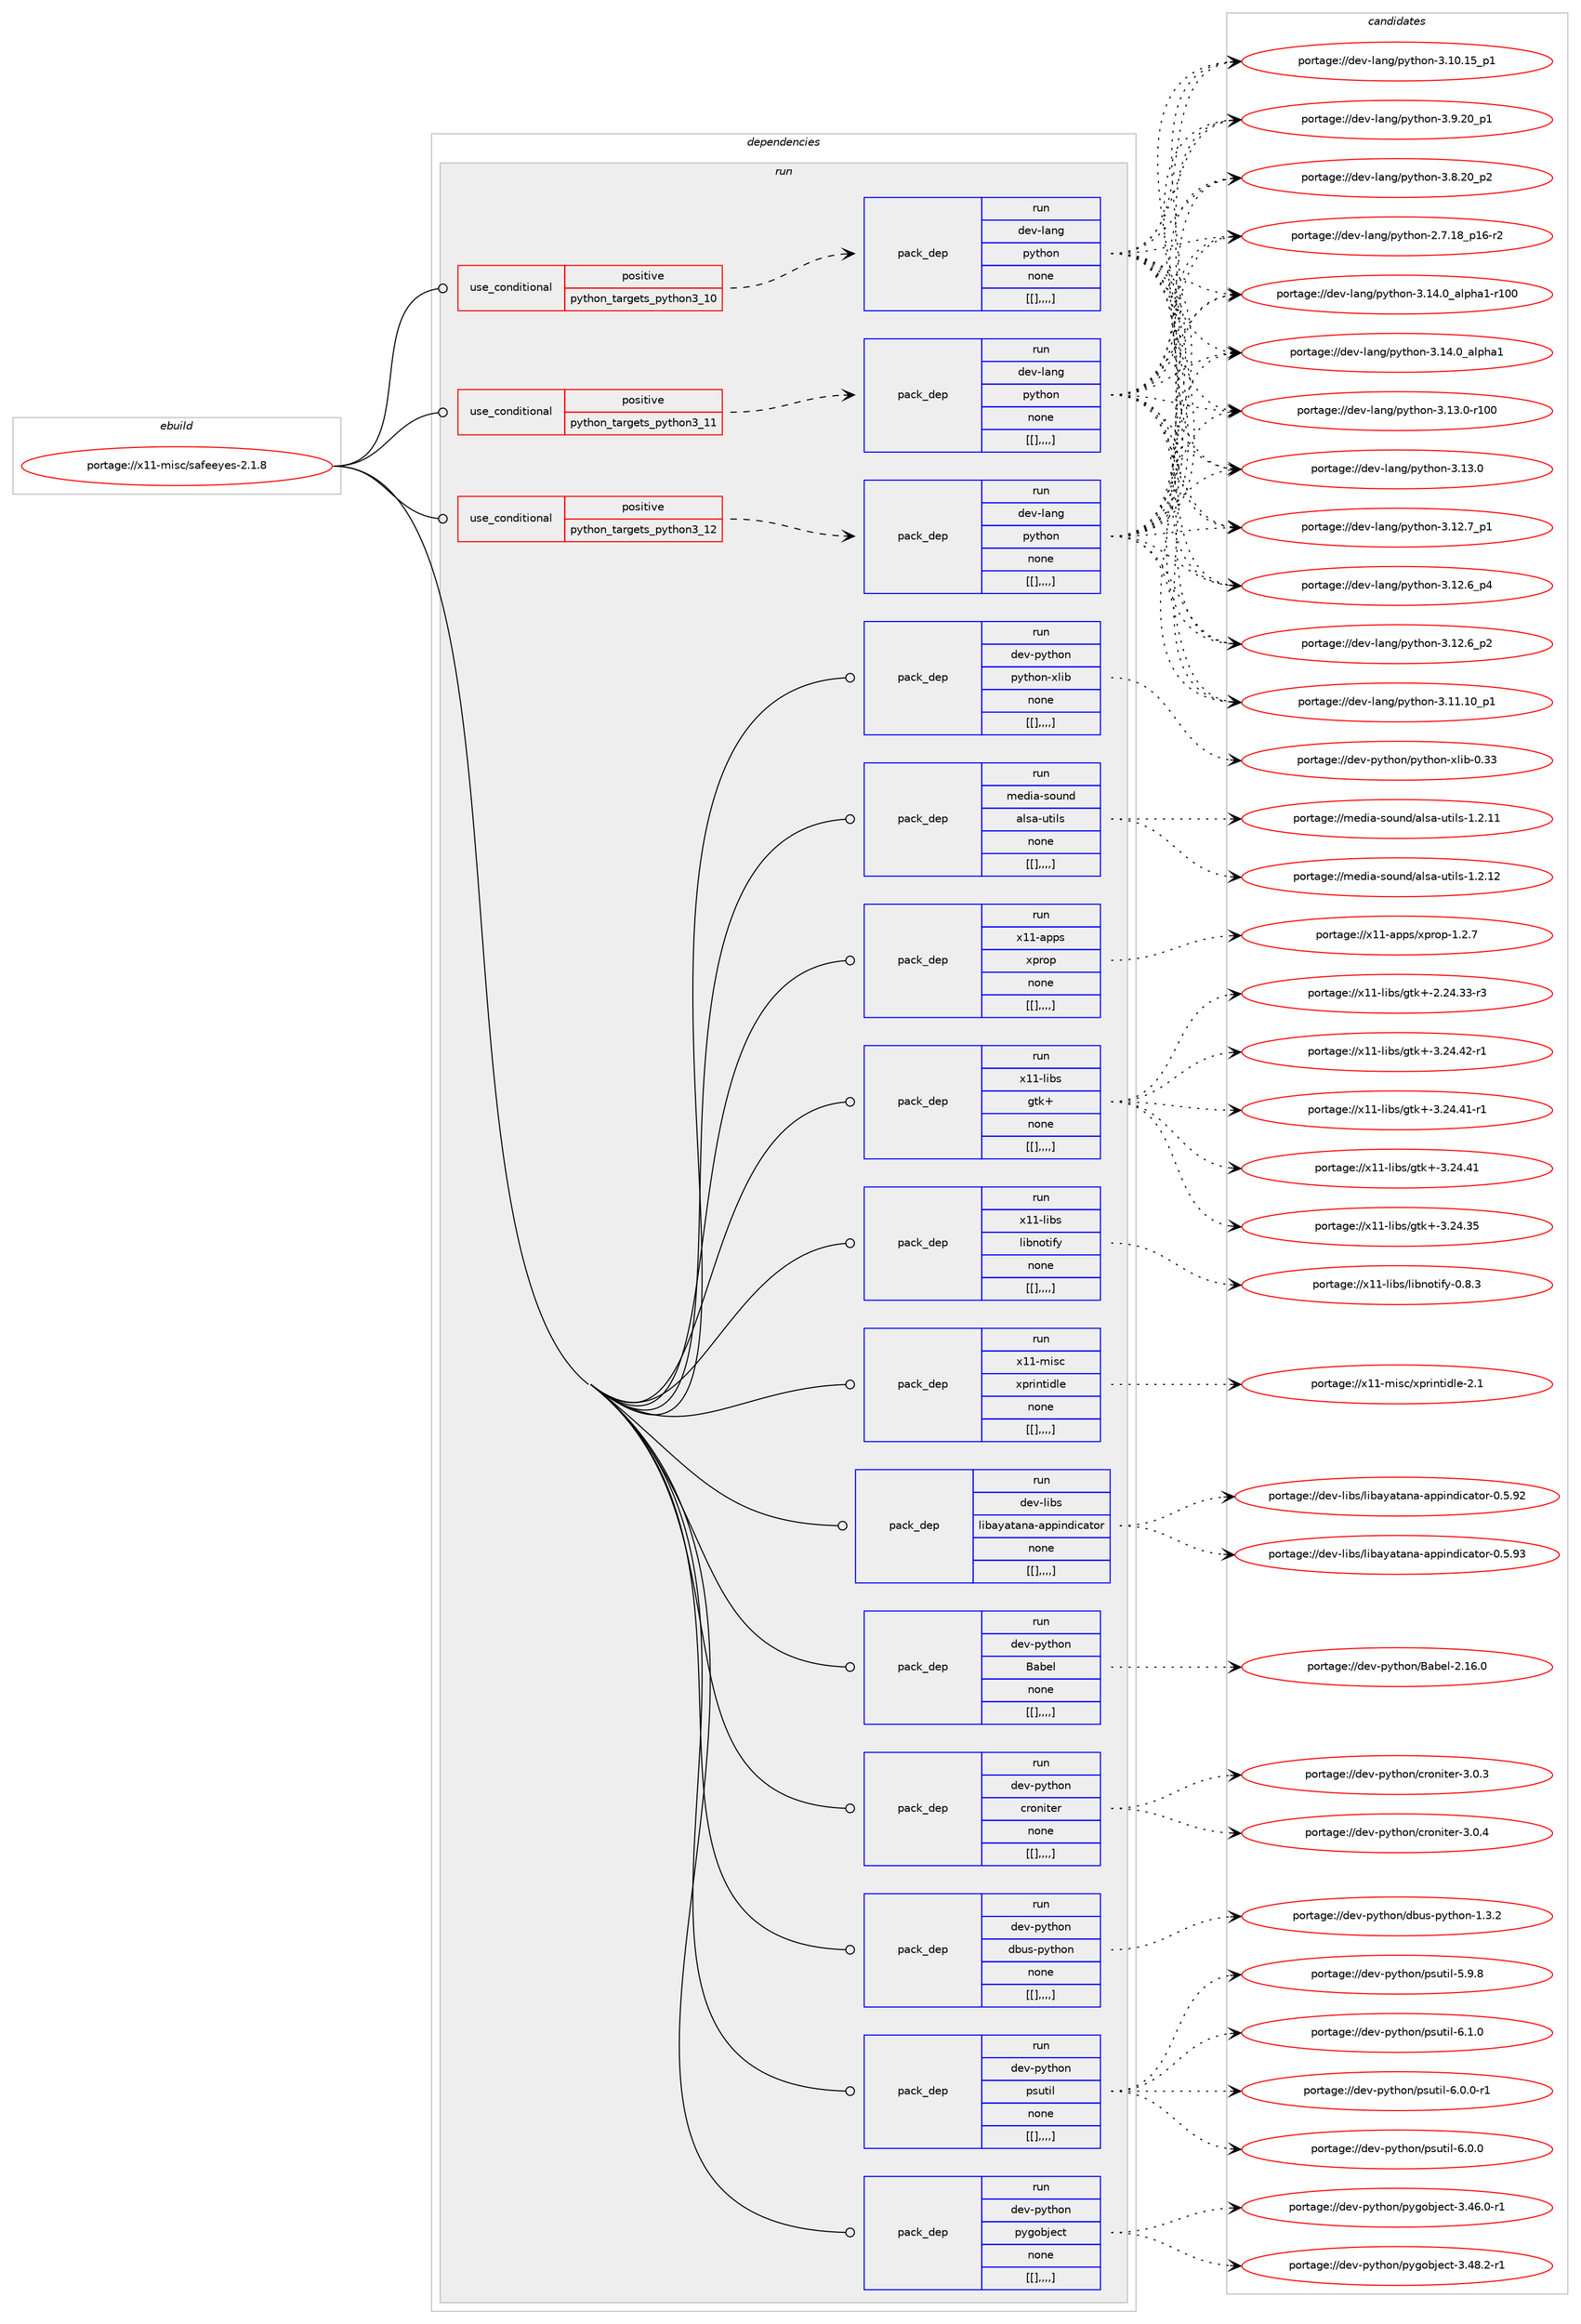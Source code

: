 digraph prolog {

# *************
# Graph options
# *************

newrank=true;
concentrate=true;
compound=true;
graph [rankdir=LR,fontname=Helvetica,fontsize=10,ranksep=1.5];#, ranksep=2.5, nodesep=0.2];
edge  [arrowhead=vee];
node  [fontname=Helvetica,fontsize=10];

# **********
# The ebuild
# **********

subgraph cluster_leftcol {
color=gray;
label=<<i>ebuild</i>>;
id [label="portage://x11-misc/safeeyes-2.1.8", color=red, width=4, href="../x11-misc/safeeyes-2.1.8.svg"];
}

# ****************
# The dependencies
# ****************

subgraph cluster_midcol {
color=gray;
label=<<i>dependencies</i>>;
subgraph cluster_compile {
fillcolor="#eeeeee";
style=filled;
label=<<i>compile</i>>;
}
subgraph cluster_compileandrun {
fillcolor="#eeeeee";
style=filled;
label=<<i>compile and run</i>>;
}
subgraph cluster_run {
fillcolor="#eeeeee";
style=filled;
label=<<i>run</i>>;
subgraph cond129733 {
dependency486622 [label=<<TABLE BORDER="0" CELLBORDER="1" CELLSPACING="0" CELLPADDING="4"><TR><TD ROWSPAN="3" CELLPADDING="10">use_conditional</TD></TR><TR><TD>positive</TD></TR><TR><TD>python_targets_python3_10</TD></TR></TABLE>>, shape=none, color=red];
subgraph pack353227 {
dependency486641 [label=<<TABLE BORDER="0" CELLBORDER="1" CELLSPACING="0" CELLPADDING="4" WIDTH="220"><TR><TD ROWSPAN="6" CELLPADDING="30">pack_dep</TD></TR><TR><TD WIDTH="110">run</TD></TR><TR><TD>dev-lang</TD></TR><TR><TD>python</TD></TR><TR><TD>none</TD></TR><TR><TD>[[],,,,]</TD></TR></TABLE>>, shape=none, color=blue];
}
dependency486622:e -> dependency486641:w [weight=20,style="dashed",arrowhead="vee"];
}
id:e -> dependency486622:w [weight=20,style="solid",arrowhead="odot"];
subgraph cond129747 {
dependency486680 [label=<<TABLE BORDER="0" CELLBORDER="1" CELLSPACING="0" CELLPADDING="4"><TR><TD ROWSPAN="3" CELLPADDING="10">use_conditional</TD></TR><TR><TD>positive</TD></TR><TR><TD>python_targets_python3_11</TD></TR></TABLE>>, shape=none, color=red];
subgraph pack353286 {
dependency486698 [label=<<TABLE BORDER="0" CELLBORDER="1" CELLSPACING="0" CELLPADDING="4" WIDTH="220"><TR><TD ROWSPAN="6" CELLPADDING="30">pack_dep</TD></TR><TR><TD WIDTH="110">run</TD></TR><TR><TD>dev-lang</TD></TR><TR><TD>python</TD></TR><TR><TD>none</TD></TR><TR><TD>[[],,,,]</TD></TR></TABLE>>, shape=none, color=blue];
}
dependency486680:e -> dependency486698:w [weight=20,style="dashed",arrowhead="vee"];
}
id:e -> dependency486680:w [weight=20,style="solid",arrowhead="odot"];
subgraph cond129754 {
dependency486716 [label=<<TABLE BORDER="0" CELLBORDER="1" CELLSPACING="0" CELLPADDING="4"><TR><TD ROWSPAN="3" CELLPADDING="10">use_conditional</TD></TR><TR><TD>positive</TD></TR><TR><TD>python_targets_python3_12</TD></TR></TABLE>>, shape=none, color=red];
subgraph pack353303 {
dependency486739 [label=<<TABLE BORDER="0" CELLBORDER="1" CELLSPACING="0" CELLPADDING="4" WIDTH="220"><TR><TD ROWSPAN="6" CELLPADDING="30">pack_dep</TD></TR><TR><TD WIDTH="110">run</TD></TR><TR><TD>dev-lang</TD></TR><TR><TD>python</TD></TR><TR><TD>none</TD></TR><TR><TD>[[],,,,]</TD></TR></TABLE>>, shape=none, color=blue];
}
dependency486716:e -> dependency486739:w [weight=20,style="dashed",arrowhead="vee"];
}
id:e -> dependency486716:w [weight=20,style="solid",arrowhead="odot"];
subgraph pack353321 {
dependency486744 [label=<<TABLE BORDER="0" CELLBORDER="1" CELLSPACING="0" CELLPADDING="4" WIDTH="220"><TR><TD ROWSPAN="6" CELLPADDING="30">pack_dep</TD></TR><TR><TD WIDTH="110">run</TD></TR><TR><TD>dev-libs</TD></TR><TR><TD>libayatana-appindicator</TD></TR><TR><TD>none</TD></TR><TR><TD>[[],,,,]</TD></TR></TABLE>>, shape=none, color=blue];
}
id:e -> dependency486744:w [weight=20,style="solid",arrowhead="odot"];
subgraph pack353348 {
dependency486777 [label=<<TABLE BORDER="0" CELLBORDER="1" CELLSPACING="0" CELLPADDING="4" WIDTH="220"><TR><TD ROWSPAN="6" CELLPADDING="30">pack_dep</TD></TR><TR><TD WIDTH="110">run</TD></TR><TR><TD>dev-python</TD></TR><TR><TD>Babel</TD></TR><TR><TD>none</TD></TR><TR><TD>[[],,,,]</TD></TR></TABLE>>, shape=none, color=blue];
}
id:e -> dependency486777:w [weight=20,style="solid",arrowhead="odot"];
subgraph pack353350 {
dependency486835 [label=<<TABLE BORDER="0" CELLBORDER="1" CELLSPACING="0" CELLPADDING="4" WIDTH="220"><TR><TD ROWSPAN="6" CELLPADDING="30">pack_dep</TD></TR><TR><TD WIDTH="110">run</TD></TR><TR><TD>dev-python</TD></TR><TR><TD>croniter</TD></TR><TR><TD>none</TD></TR><TR><TD>[[],,,,]</TD></TR></TABLE>>, shape=none, color=blue];
}
id:e -> dependency486835:w [weight=20,style="solid",arrowhead="odot"];
subgraph pack353394 {
dependency486854 [label=<<TABLE BORDER="0" CELLBORDER="1" CELLSPACING="0" CELLPADDING="4" WIDTH="220"><TR><TD ROWSPAN="6" CELLPADDING="30">pack_dep</TD></TR><TR><TD WIDTH="110">run</TD></TR><TR><TD>dev-python</TD></TR><TR><TD>dbus-python</TD></TR><TR><TD>none</TD></TR><TR><TD>[[],,,,]</TD></TR></TABLE>>, shape=none, color=blue];
}
id:e -> dependency486854:w [weight=20,style="solid",arrowhead="odot"];
subgraph pack353417 {
dependency486892 [label=<<TABLE BORDER="0" CELLBORDER="1" CELLSPACING="0" CELLPADDING="4" WIDTH="220"><TR><TD ROWSPAN="6" CELLPADDING="30">pack_dep</TD></TR><TR><TD WIDTH="110">run</TD></TR><TR><TD>dev-python</TD></TR><TR><TD>psutil</TD></TR><TR><TD>none</TD></TR><TR><TD>[[],,,,]</TD></TR></TABLE>>, shape=none, color=blue];
}
id:e -> dependency486892:w [weight=20,style="solid",arrowhead="odot"];
subgraph pack353450 {
dependency486912 [label=<<TABLE BORDER="0" CELLBORDER="1" CELLSPACING="0" CELLPADDING="4" WIDTH="220"><TR><TD ROWSPAN="6" CELLPADDING="30">pack_dep</TD></TR><TR><TD WIDTH="110">run</TD></TR><TR><TD>dev-python</TD></TR><TR><TD>pygobject</TD></TR><TR><TD>none</TD></TR><TR><TD>[[],,,,]</TD></TR></TABLE>>, shape=none, color=blue];
}
id:e -> dependency486912:w [weight=20,style="solid",arrowhead="odot"];
subgraph pack353462 {
dependency486918 [label=<<TABLE BORDER="0" CELLBORDER="1" CELLSPACING="0" CELLPADDING="4" WIDTH="220"><TR><TD ROWSPAN="6" CELLPADDING="30">pack_dep</TD></TR><TR><TD WIDTH="110">run</TD></TR><TR><TD>dev-python</TD></TR><TR><TD>python-xlib</TD></TR><TR><TD>none</TD></TR><TR><TD>[[],,,,]</TD></TR></TABLE>>, shape=none, color=blue];
}
id:e -> dependency486918:w [weight=20,style="solid",arrowhead="odot"];
subgraph pack353477 {
dependency486951 [label=<<TABLE BORDER="0" CELLBORDER="1" CELLSPACING="0" CELLPADDING="4" WIDTH="220"><TR><TD ROWSPAN="6" CELLPADDING="30">pack_dep</TD></TR><TR><TD WIDTH="110">run</TD></TR><TR><TD>media-sound</TD></TR><TR><TD>alsa-utils</TD></TR><TR><TD>none</TD></TR><TR><TD>[[],,,,]</TD></TR></TABLE>>, shape=none, color=blue];
}
id:e -> dependency486951:w [weight=20,style="solid",arrowhead="odot"];
subgraph pack353499 {
dependency486991 [label=<<TABLE BORDER="0" CELLBORDER="1" CELLSPACING="0" CELLPADDING="4" WIDTH="220"><TR><TD ROWSPAN="6" CELLPADDING="30">pack_dep</TD></TR><TR><TD WIDTH="110">run</TD></TR><TR><TD>x11-apps</TD></TR><TR><TD>xprop</TD></TR><TR><TD>none</TD></TR><TR><TD>[[],,,,]</TD></TR></TABLE>>, shape=none, color=blue];
}
id:e -> dependency486991:w [weight=20,style="solid",arrowhead="odot"];
subgraph pack353560 {
dependency487135 [label=<<TABLE BORDER="0" CELLBORDER="1" CELLSPACING="0" CELLPADDING="4" WIDTH="220"><TR><TD ROWSPAN="6" CELLPADDING="30">pack_dep</TD></TR><TR><TD WIDTH="110">run</TD></TR><TR><TD>x11-libs</TD></TR><TR><TD>gtk+</TD></TR><TR><TD>none</TD></TR><TR><TD>[[],,,,]</TD></TR></TABLE>>, shape=none, color=blue];
}
id:e -> dependency487135:w [weight=20,style="solid",arrowhead="odot"];
subgraph pack353673 {
dependency487158 [label=<<TABLE BORDER="0" CELLBORDER="1" CELLSPACING="0" CELLPADDING="4" WIDTH="220"><TR><TD ROWSPAN="6" CELLPADDING="30">pack_dep</TD></TR><TR><TD WIDTH="110">run</TD></TR><TR><TD>x11-libs</TD></TR><TR><TD>libnotify</TD></TR><TR><TD>none</TD></TR><TR><TD>[[],,,,]</TD></TR></TABLE>>, shape=none, color=blue];
}
id:e -> dependency487158:w [weight=20,style="solid",arrowhead="odot"];
subgraph pack353697 {
dependency487209 [label=<<TABLE BORDER="0" CELLBORDER="1" CELLSPACING="0" CELLPADDING="4" WIDTH="220"><TR><TD ROWSPAN="6" CELLPADDING="30">pack_dep</TD></TR><TR><TD WIDTH="110">run</TD></TR><TR><TD>x11-misc</TD></TR><TR><TD>xprintidle</TD></TR><TR><TD>none</TD></TR><TR><TD>[[],,,,]</TD></TR></TABLE>>, shape=none, color=blue];
}
id:e -> dependency487209:w [weight=20,style="solid",arrowhead="odot"];
}
}

# **************
# The candidates
# **************

subgraph cluster_choices {
rank=same;
color=gray;
label=<<i>candidates</i>>;

subgraph choice353123 {
color=black;
nodesep=1;
choice100101118451089711010347112121116104111110455146495246489597108112104974945114494848 [label="portage://dev-lang/python-3.14.0_alpha1-r100", color=red, width=4,href="../dev-lang/python-3.14.0_alpha1-r100.svg"];
choice1001011184510897110103471121211161041111104551464952464895971081121049749 [label="portage://dev-lang/python-3.14.0_alpha1", color=red, width=4,href="../dev-lang/python-3.14.0_alpha1.svg"];
choice1001011184510897110103471121211161041111104551464951464845114494848 [label="portage://dev-lang/python-3.13.0-r100", color=red, width=4,href="../dev-lang/python-3.13.0-r100.svg"];
choice10010111845108971101034711212111610411111045514649514648 [label="portage://dev-lang/python-3.13.0", color=red, width=4,href="../dev-lang/python-3.13.0.svg"];
choice100101118451089711010347112121116104111110455146495046559511249 [label="portage://dev-lang/python-3.12.7_p1", color=red, width=4,href="../dev-lang/python-3.12.7_p1.svg"];
choice100101118451089711010347112121116104111110455146495046549511252 [label="portage://dev-lang/python-3.12.6_p4", color=red, width=4,href="../dev-lang/python-3.12.6_p4.svg"];
choice100101118451089711010347112121116104111110455146495046549511250 [label="portage://dev-lang/python-3.12.6_p2", color=red, width=4,href="../dev-lang/python-3.12.6_p2.svg"];
choice10010111845108971101034711212111610411111045514649494649489511249 [label="portage://dev-lang/python-3.11.10_p1", color=red, width=4,href="../dev-lang/python-3.11.10_p1.svg"];
choice10010111845108971101034711212111610411111045514649484649539511249 [label="portage://dev-lang/python-3.10.15_p1", color=red, width=4,href="../dev-lang/python-3.10.15_p1.svg"];
choice100101118451089711010347112121116104111110455146574650489511249 [label="portage://dev-lang/python-3.9.20_p1", color=red, width=4,href="../dev-lang/python-3.9.20_p1.svg"];
choice100101118451089711010347112121116104111110455146564650489511250 [label="portage://dev-lang/python-3.8.20_p2", color=red, width=4,href="../dev-lang/python-3.8.20_p2.svg"];
choice100101118451089711010347112121116104111110455046554649569511249544511450 [label="portage://dev-lang/python-2.7.18_p16-r2", color=red, width=4,href="../dev-lang/python-2.7.18_p16-r2.svg"];
dependency486641:e -> choice100101118451089711010347112121116104111110455146495246489597108112104974945114494848:w [style=dotted,weight="100"];
dependency486641:e -> choice1001011184510897110103471121211161041111104551464952464895971081121049749:w [style=dotted,weight="100"];
dependency486641:e -> choice1001011184510897110103471121211161041111104551464951464845114494848:w [style=dotted,weight="100"];
dependency486641:e -> choice10010111845108971101034711212111610411111045514649514648:w [style=dotted,weight="100"];
dependency486641:e -> choice100101118451089711010347112121116104111110455146495046559511249:w [style=dotted,weight="100"];
dependency486641:e -> choice100101118451089711010347112121116104111110455146495046549511252:w [style=dotted,weight="100"];
dependency486641:e -> choice100101118451089711010347112121116104111110455146495046549511250:w [style=dotted,weight="100"];
dependency486641:e -> choice10010111845108971101034711212111610411111045514649494649489511249:w [style=dotted,weight="100"];
dependency486641:e -> choice10010111845108971101034711212111610411111045514649484649539511249:w [style=dotted,weight="100"];
dependency486641:e -> choice100101118451089711010347112121116104111110455146574650489511249:w [style=dotted,weight="100"];
dependency486641:e -> choice100101118451089711010347112121116104111110455146564650489511250:w [style=dotted,weight="100"];
dependency486641:e -> choice100101118451089711010347112121116104111110455046554649569511249544511450:w [style=dotted,weight="100"];
}
subgraph choice353148 {
color=black;
nodesep=1;
choice100101118451089711010347112121116104111110455146495246489597108112104974945114494848 [label="portage://dev-lang/python-3.14.0_alpha1-r100", color=red, width=4,href="../dev-lang/python-3.14.0_alpha1-r100.svg"];
choice1001011184510897110103471121211161041111104551464952464895971081121049749 [label="portage://dev-lang/python-3.14.0_alpha1", color=red, width=4,href="../dev-lang/python-3.14.0_alpha1.svg"];
choice1001011184510897110103471121211161041111104551464951464845114494848 [label="portage://dev-lang/python-3.13.0-r100", color=red, width=4,href="../dev-lang/python-3.13.0-r100.svg"];
choice10010111845108971101034711212111610411111045514649514648 [label="portage://dev-lang/python-3.13.0", color=red, width=4,href="../dev-lang/python-3.13.0.svg"];
choice100101118451089711010347112121116104111110455146495046559511249 [label="portage://dev-lang/python-3.12.7_p1", color=red, width=4,href="../dev-lang/python-3.12.7_p1.svg"];
choice100101118451089711010347112121116104111110455146495046549511252 [label="portage://dev-lang/python-3.12.6_p4", color=red, width=4,href="../dev-lang/python-3.12.6_p4.svg"];
choice100101118451089711010347112121116104111110455146495046549511250 [label="portage://dev-lang/python-3.12.6_p2", color=red, width=4,href="../dev-lang/python-3.12.6_p2.svg"];
choice10010111845108971101034711212111610411111045514649494649489511249 [label="portage://dev-lang/python-3.11.10_p1", color=red, width=4,href="../dev-lang/python-3.11.10_p1.svg"];
choice10010111845108971101034711212111610411111045514649484649539511249 [label="portage://dev-lang/python-3.10.15_p1", color=red, width=4,href="../dev-lang/python-3.10.15_p1.svg"];
choice100101118451089711010347112121116104111110455146574650489511249 [label="portage://dev-lang/python-3.9.20_p1", color=red, width=4,href="../dev-lang/python-3.9.20_p1.svg"];
choice100101118451089711010347112121116104111110455146564650489511250 [label="portage://dev-lang/python-3.8.20_p2", color=red, width=4,href="../dev-lang/python-3.8.20_p2.svg"];
choice100101118451089711010347112121116104111110455046554649569511249544511450 [label="portage://dev-lang/python-2.7.18_p16-r2", color=red, width=4,href="../dev-lang/python-2.7.18_p16-r2.svg"];
dependency486698:e -> choice100101118451089711010347112121116104111110455146495246489597108112104974945114494848:w [style=dotted,weight="100"];
dependency486698:e -> choice1001011184510897110103471121211161041111104551464952464895971081121049749:w [style=dotted,weight="100"];
dependency486698:e -> choice1001011184510897110103471121211161041111104551464951464845114494848:w [style=dotted,weight="100"];
dependency486698:e -> choice10010111845108971101034711212111610411111045514649514648:w [style=dotted,weight="100"];
dependency486698:e -> choice100101118451089711010347112121116104111110455146495046559511249:w [style=dotted,weight="100"];
dependency486698:e -> choice100101118451089711010347112121116104111110455146495046549511252:w [style=dotted,weight="100"];
dependency486698:e -> choice100101118451089711010347112121116104111110455146495046549511250:w [style=dotted,weight="100"];
dependency486698:e -> choice10010111845108971101034711212111610411111045514649494649489511249:w [style=dotted,weight="100"];
dependency486698:e -> choice10010111845108971101034711212111610411111045514649484649539511249:w [style=dotted,weight="100"];
dependency486698:e -> choice100101118451089711010347112121116104111110455146574650489511249:w [style=dotted,weight="100"];
dependency486698:e -> choice100101118451089711010347112121116104111110455146564650489511250:w [style=dotted,weight="100"];
dependency486698:e -> choice100101118451089711010347112121116104111110455046554649569511249544511450:w [style=dotted,weight="100"];
}
subgraph choice353169 {
color=black;
nodesep=1;
choice100101118451089711010347112121116104111110455146495246489597108112104974945114494848 [label="portage://dev-lang/python-3.14.0_alpha1-r100", color=red, width=4,href="../dev-lang/python-3.14.0_alpha1-r100.svg"];
choice1001011184510897110103471121211161041111104551464952464895971081121049749 [label="portage://dev-lang/python-3.14.0_alpha1", color=red, width=4,href="../dev-lang/python-3.14.0_alpha1.svg"];
choice1001011184510897110103471121211161041111104551464951464845114494848 [label="portage://dev-lang/python-3.13.0-r100", color=red, width=4,href="../dev-lang/python-3.13.0-r100.svg"];
choice10010111845108971101034711212111610411111045514649514648 [label="portage://dev-lang/python-3.13.0", color=red, width=4,href="../dev-lang/python-3.13.0.svg"];
choice100101118451089711010347112121116104111110455146495046559511249 [label="portage://dev-lang/python-3.12.7_p1", color=red, width=4,href="../dev-lang/python-3.12.7_p1.svg"];
choice100101118451089711010347112121116104111110455146495046549511252 [label="portage://dev-lang/python-3.12.6_p4", color=red, width=4,href="../dev-lang/python-3.12.6_p4.svg"];
choice100101118451089711010347112121116104111110455146495046549511250 [label="portage://dev-lang/python-3.12.6_p2", color=red, width=4,href="../dev-lang/python-3.12.6_p2.svg"];
choice10010111845108971101034711212111610411111045514649494649489511249 [label="portage://dev-lang/python-3.11.10_p1", color=red, width=4,href="../dev-lang/python-3.11.10_p1.svg"];
choice10010111845108971101034711212111610411111045514649484649539511249 [label="portage://dev-lang/python-3.10.15_p1", color=red, width=4,href="../dev-lang/python-3.10.15_p1.svg"];
choice100101118451089711010347112121116104111110455146574650489511249 [label="portage://dev-lang/python-3.9.20_p1", color=red, width=4,href="../dev-lang/python-3.9.20_p1.svg"];
choice100101118451089711010347112121116104111110455146564650489511250 [label="portage://dev-lang/python-3.8.20_p2", color=red, width=4,href="../dev-lang/python-3.8.20_p2.svg"];
choice100101118451089711010347112121116104111110455046554649569511249544511450 [label="portage://dev-lang/python-2.7.18_p16-r2", color=red, width=4,href="../dev-lang/python-2.7.18_p16-r2.svg"];
dependency486739:e -> choice100101118451089711010347112121116104111110455146495246489597108112104974945114494848:w [style=dotted,weight="100"];
dependency486739:e -> choice1001011184510897110103471121211161041111104551464952464895971081121049749:w [style=dotted,weight="100"];
dependency486739:e -> choice1001011184510897110103471121211161041111104551464951464845114494848:w [style=dotted,weight="100"];
dependency486739:e -> choice10010111845108971101034711212111610411111045514649514648:w [style=dotted,weight="100"];
dependency486739:e -> choice100101118451089711010347112121116104111110455146495046559511249:w [style=dotted,weight="100"];
dependency486739:e -> choice100101118451089711010347112121116104111110455146495046549511252:w [style=dotted,weight="100"];
dependency486739:e -> choice100101118451089711010347112121116104111110455146495046549511250:w [style=dotted,weight="100"];
dependency486739:e -> choice10010111845108971101034711212111610411111045514649494649489511249:w [style=dotted,weight="100"];
dependency486739:e -> choice10010111845108971101034711212111610411111045514649484649539511249:w [style=dotted,weight="100"];
dependency486739:e -> choice100101118451089711010347112121116104111110455146574650489511249:w [style=dotted,weight="100"];
dependency486739:e -> choice100101118451089711010347112121116104111110455146564650489511250:w [style=dotted,weight="100"];
dependency486739:e -> choice100101118451089711010347112121116104111110455046554649569511249544511450:w [style=dotted,weight="100"];
}
subgraph choice353178 {
color=black;
nodesep=1;
choice10010111845108105981154710810598971219711697110974597112112105110100105999711611111445484653465751 [label="portage://dev-libs/libayatana-appindicator-0.5.93", color=red, width=4,href="../dev-libs/libayatana-appindicator-0.5.93.svg"];
choice10010111845108105981154710810598971219711697110974597112112105110100105999711611111445484653465750 [label="portage://dev-libs/libayatana-appindicator-0.5.92", color=red, width=4,href="../dev-libs/libayatana-appindicator-0.5.92.svg"];
dependency486744:e -> choice10010111845108105981154710810598971219711697110974597112112105110100105999711611111445484653465751:w [style=dotted,weight="100"];
dependency486744:e -> choice10010111845108105981154710810598971219711697110974597112112105110100105999711611111445484653465750:w [style=dotted,weight="100"];
}
subgraph choice353180 {
color=black;
nodesep=1;
choice100101118451121211161041111104766979810110845504649544648 [label="portage://dev-python/Babel-2.16.0", color=red, width=4,href="../dev-python/Babel-2.16.0.svg"];
dependency486777:e -> choice100101118451121211161041111104766979810110845504649544648:w [style=dotted,weight="100"];
}
subgraph choice353202 {
color=black;
nodesep=1;
choice100101118451121211161041111104799114111110105116101114455146484652 [label="portage://dev-python/croniter-3.0.4", color=red, width=4,href="../dev-python/croniter-3.0.4.svg"];
choice100101118451121211161041111104799114111110105116101114455146484651 [label="portage://dev-python/croniter-3.0.3", color=red, width=4,href="../dev-python/croniter-3.0.3.svg"];
dependency486835:e -> choice100101118451121211161041111104799114111110105116101114455146484652:w [style=dotted,weight="100"];
dependency486835:e -> choice100101118451121211161041111104799114111110105116101114455146484651:w [style=dotted,weight="100"];
}
subgraph choice353220 {
color=black;
nodesep=1;
choice10010111845112121116104111110471009811711545112121116104111110454946514650 [label="portage://dev-python/dbus-python-1.3.2", color=red, width=4,href="../dev-python/dbus-python-1.3.2.svg"];
dependency486854:e -> choice10010111845112121116104111110471009811711545112121116104111110454946514650:w [style=dotted,weight="100"];
}
subgraph choice353263 {
color=black;
nodesep=1;
choice1001011184511212111610411111047112115117116105108455446494648 [label="portage://dev-python/psutil-6.1.0", color=red, width=4,href="../dev-python/psutil-6.1.0.svg"];
choice10010111845112121116104111110471121151171161051084554464846484511449 [label="portage://dev-python/psutil-6.0.0-r1", color=red, width=4,href="../dev-python/psutil-6.0.0-r1.svg"];
choice1001011184511212111610411111047112115117116105108455446484648 [label="portage://dev-python/psutil-6.0.0", color=red, width=4,href="../dev-python/psutil-6.0.0.svg"];
choice1001011184511212111610411111047112115117116105108455346574656 [label="portage://dev-python/psutil-5.9.8", color=red, width=4,href="../dev-python/psutil-5.9.8.svg"];
dependency486892:e -> choice1001011184511212111610411111047112115117116105108455446494648:w [style=dotted,weight="100"];
dependency486892:e -> choice10010111845112121116104111110471121151171161051084554464846484511449:w [style=dotted,weight="100"];
dependency486892:e -> choice1001011184511212111610411111047112115117116105108455446484648:w [style=dotted,weight="100"];
dependency486892:e -> choice1001011184511212111610411111047112115117116105108455346574656:w [style=dotted,weight="100"];
}
subgraph choice353350 {
color=black;
nodesep=1;
choice10010111845112121116104111110471121211031119810610199116455146525646504511449 [label="portage://dev-python/pygobject-3.48.2-r1", color=red, width=4,href="../dev-python/pygobject-3.48.2-r1.svg"];
choice10010111845112121116104111110471121211031119810610199116455146525446484511449 [label="portage://dev-python/pygobject-3.46.0-r1", color=red, width=4,href="../dev-python/pygobject-3.46.0-r1.svg"];
dependency486912:e -> choice10010111845112121116104111110471121211031119810610199116455146525646504511449:w [style=dotted,weight="100"];
dependency486912:e -> choice10010111845112121116104111110471121211031119810610199116455146525446484511449:w [style=dotted,weight="100"];
}
subgraph choice353354 {
color=black;
nodesep=1;
choice100101118451121211161041111104711212111610411111045120108105984548465151 [label="portage://dev-python/python-xlib-0.33", color=red, width=4,href="../dev-python/python-xlib-0.33.svg"];
dependency486918:e -> choice100101118451121211161041111104711212111610411111045120108105984548465151:w [style=dotted,weight="100"];
}
subgraph choice353395 {
color=black;
nodesep=1;
choice10910110010597451151111171101004797108115974511711610510811545494650464950 [label="portage://media-sound/alsa-utils-1.2.12", color=red, width=4,href="../media-sound/alsa-utils-1.2.12.svg"];
choice10910110010597451151111171101004797108115974511711610510811545494650464949 [label="portage://media-sound/alsa-utils-1.2.11", color=red, width=4,href="../media-sound/alsa-utils-1.2.11.svg"];
dependency486951:e -> choice10910110010597451151111171101004797108115974511711610510811545494650464950:w [style=dotted,weight="100"];
dependency486951:e -> choice10910110010597451151111171101004797108115974511711610510811545494650464949:w [style=dotted,weight="100"];
}
subgraph choice353411 {
color=black;
nodesep=1;
choice1204949459711211211547120112114111112454946504655 [label="portage://x11-apps/xprop-1.2.7", color=red, width=4,href="../x11-apps/xprop-1.2.7.svg"];
dependency486991:e -> choice1204949459711211211547120112114111112454946504655:w [style=dotted,weight="100"];
}
subgraph choice353427 {
color=black;
nodesep=1;
choice12049494510810598115471031161074345514650524652504511449 [label="portage://x11-libs/gtk+-3.24.42-r1", color=red, width=4,href="../x11-libs/gtk+-3.24.42-r1.svg"];
choice12049494510810598115471031161074345514650524652494511449 [label="portage://x11-libs/gtk+-3.24.41-r1", color=red, width=4,href="../x11-libs/gtk+-3.24.41-r1.svg"];
choice1204949451081059811547103116107434551465052465249 [label="portage://x11-libs/gtk+-3.24.41", color=red, width=4,href="../x11-libs/gtk+-3.24.41.svg"];
choice1204949451081059811547103116107434551465052465153 [label="portage://x11-libs/gtk+-3.24.35", color=red, width=4,href="../x11-libs/gtk+-3.24.35.svg"];
choice12049494510810598115471031161074345504650524651514511451 [label="portage://x11-libs/gtk+-2.24.33-r3", color=red, width=4,href="../x11-libs/gtk+-2.24.33-r3.svg"];
dependency487135:e -> choice12049494510810598115471031161074345514650524652504511449:w [style=dotted,weight="100"];
dependency487135:e -> choice12049494510810598115471031161074345514650524652494511449:w [style=dotted,weight="100"];
dependency487135:e -> choice1204949451081059811547103116107434551465052465249:w [style=dotted,weight="100"];
dependency487135:e -> choice1204949451081059811547103116107434551465052465153:w [style=dotted,weight="100"];
dependency487135:e -> choice12049494510810598115471031161074345504650524651514511451:w [style=dotted,weight="100"];
}
subgraph choice353482 {
color=black;
nodesep=1;
choice120494945108105981154710810598110111116105102121454846564651 [label="portage://x11-libs/libnotify-0.8.3", color=red, width=4,href="../x11-libs/libnotify-0.8.3.svg"];
dependency487158:e -> choice120494945108105981154710810598110111116105102121454846564651:w [style=dotted,weight="100"];
}
subgraph choice353485 {
color=black;
nodesep=1;
choice120494945109105115994712011211410511011610510010810145504649 [label="portage://x11-misc/xprintidle-2.1", color=red, width=4,href="../x11-misc/xprintidle-2.1.svg"];
dependency487209:e -> choice120494945109105115994712011211410511011610510010810145504649:w [style=dotted,weight="100"];
}
}

}

